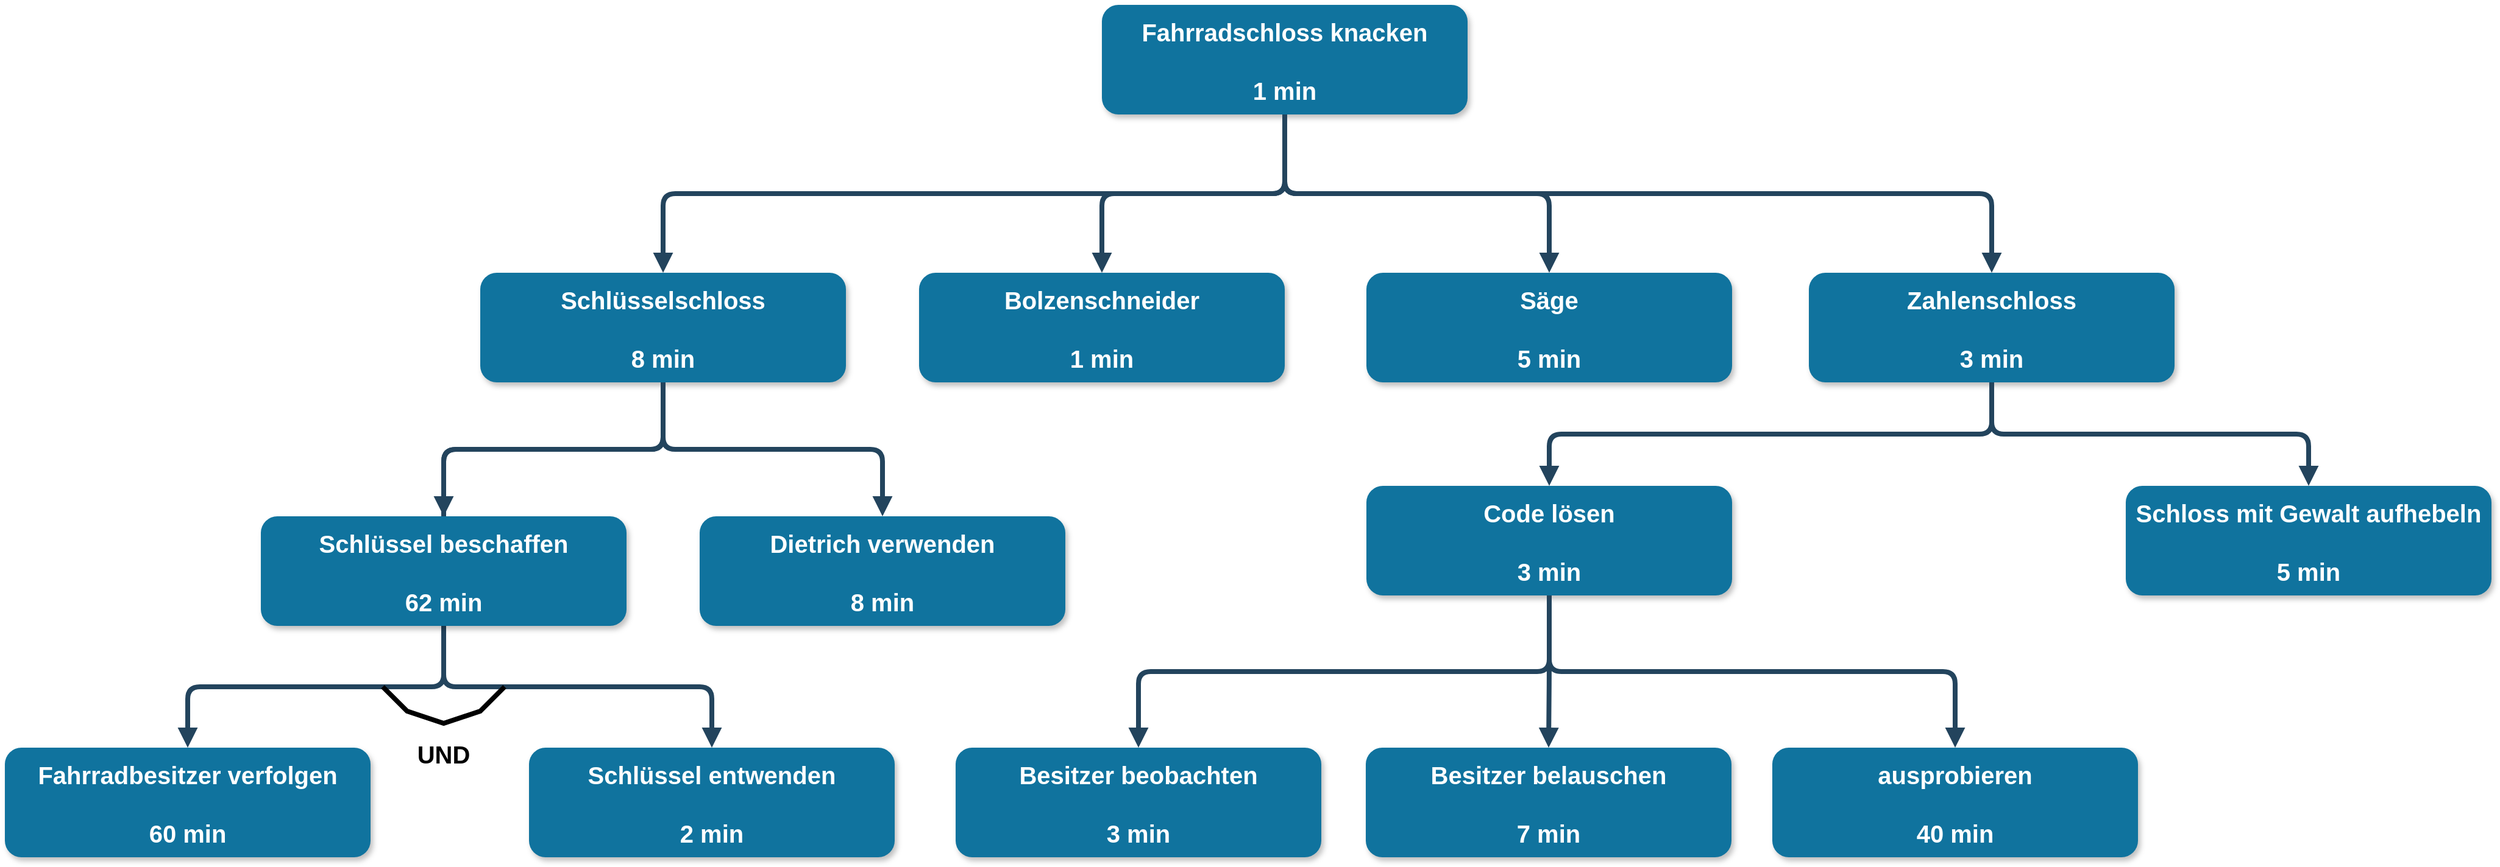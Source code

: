 <mxfile version="18.0.1" type="device"><diagram name="Page-1" id="97916047-d0de-89f5-080d-49f4d83e522f"><mxGraphModel dx="3056.5" dy="898" grid="1" gridSize="10" guides="1" tooltips="1" connect="1" arrows="1" fold="1" page="1" pageScale="1.5" pageWidth="1169" pageHeight="827" background="none" math="0" shadow="0"><root><mxCell id="0"/><mxCell id="1" parent="0"/><mxCell id="2" value="Fahrradschloss knacken&#10;&#10;1 min" style="rounded=1;fillColor=#10739E;strokeColor=none;shadow=1;gradientColor=none;fontStyle=1;fontColor=#FFFFFF;fontSize=20;" parent="1" vertex="1"><mxGeometry x="660" y="180" width="300" height="90" as="geometry"/></mxCell><mxCell id="29" value="" style="edgeStyle=elbowEdgeStyle;elbow=vertical;strokeWidth=4;endArrow=block;endFill=1;fontStyle=1;strokeColor=#23445D;entryX=0.5;entryY=0;entryDx=0;entryDy=0;" parent="1" source="2" target="jnRn10G6-NFVxzJUMvvq-63" edge="1"><mxGeometry x="22" y="165.5" width="100" height="100" as="geometry"><mxPoint x="22" y="265.5" as="sourcePoint"/><mxPoint x="400" y="340" as="targetPoint"/></mxGeometry></mxCell><mxCell id="31" value="" style="edgeStyle=elbowEdgeStyle;elbow=vertical;strokeWidth=4;endArrow=block;endFill=1;fontStyle=1;strokeColor=#23445D;entryX=0.5;entryY=0;entryDx=0;entryDy=0;exitX=0.5;exitY=1;exitDx=0;exitDy=0;" parent="1" source="jnRn10G6-NFVxzJUMvvq-63" target="jnRn10G6-NFVxzJUMvvq-50" edge="1"><mxGeometry x="22" y="165.5" width="100" height="100" as="geometry"><mxPoint x="400" y="410" as="sourcePoint"/><mxPoint x="150.0" y="550" as="targetPoint"/></mxGeometry></mxCell><mxCell id="FU3w9G96KDU8DLYOYFpc-55" value="Zahlenschloss&#10;&#10;3 min" style="rounded=1;fillColor=#10739E;strokeColor=none;shadow=1;gradientColor=none;fontStyle=1;fontColor=#FFFFFF;fontSize=20;" parent="1" vertex="1"><mxGeometry x="1240" y="400" width="300" height="90" as="geometry"/></mxCell><mxCell id="FU3w9G96KDU8DLYOYFpc-56" value="" style="edgeStyle=elbowEdgeStyle;elbow=vertical;strokeWidth=4;endArrow=block;endFill=1;fontStyle=1;strokeColor=#23445D;exitX=0.5;exitY=1;exitDx=0;exitDy=0;entryX=0.5;entryY=0;entryDx=0;entryDy=0;" parent="1" source="2" target="FU3w9G96KDU8DLYOYFpc-55" edge="1"><mxGeometry x="32" y="175.5" width="100" height="100" as="geometry"><mxPoint x="782" y="275.5" as="sourcePoint"/><mxPoint x="500" y="350" as="targetPoint"/></mxGeometry></mxCell><mxCell id="FU3w9G96KDU8DLYOYFpc-57" value="Bolzenschneider&#10;&#10;1 min" style="rounded=1;fillColor=#10739E;strokeColor=none;shadow=1;gradientColor=none;fontStyle=1;fontColor=#FFFFFF;fontSize=20;" parent="1" vertex="1"><mxGeometry x="510" y="400" width="300" height="90" as="geometry"/></mxCell><mxCell id="FU3w9G96KDU8DLYOYFpc-58" value="" style="edgeStyle=elbowEdgeStyle;elbow=vertical;strokeWidth=4;endArrow=block;endFill=1;fontStyle=1;strokeColor=#23445D;exitX=0.5;exitY=1;exitDx=0;exitDy=0;entryX=0.5;entryY=0;entryDx=0;entryDy=0;" parent="1" source="2" target="FU3w9G96KDU8DLYOYFpc-57" edge="1"><mxGeometry x="42" y="185.5" width="100" height="100" as="geometry"><mxPoint x="782" y="275.5" as="sourcePoint"/><mxPoint x="1100" y="347.75" as="targetPoint"/></mxGeometry></mxCell><mxCell id="FU3w9G96KDU8DLYOYFpc-59" value="Säge&#10;&#10;5 min" style="rounded=1;fillColor=#10739E;strokeColor=none;shadow=1;gradientColor=none;fontStyle=1;fontColor=#FFFFFF;fontSize=20;" parent="1" vertex="1"><mxGeometry x="877" y="400" width="300" height="90" as="geometry"/></mxCell><mxCell id="FU3w9G96KDU8DLYOYFpc-60" value="" style="edgeStyle=elbowEdgeStyle;elbow=vertical;strokeWidth=4;endArrow=block;endFill=1;fontStyle=1;strokeColor=#23445D;exitX=0.5;exitY=1;exitDx=0;exitDy=0;entryX=0.5;entryY=0;entryDx=0;entryDy=0;" parent="1" source="2" target="FU3w9G96KDU8DLYOYFpc-59" edge="1"><mxGeometry x="42" y="185.5" width="100" height="100" as="geometry"><mxPoint x="782" y="275.5" as="sourcePoint"/><mxPoint x="1200" y="350" as="targetPoint"/></mxGeometry></mxCell><mxCell id="FU3w9G96KDU8DLYOYFpc-62" value="Fahrradbesitzer verfolgen&#10;&#10;60 min" style="rounded=1;fillColor=#10739E;strokeColor=none;shadow=1;gradientColor=none;fontStyle=1;fontColor=#FFFFFF;fontSize=20;" parent="1" vertex="1"><mxGeometry x="-240" y="790" width="300" height="90" as="geometry"/></mxCell><mxCell id="FU3w9G96KDU8DLYOYFpc-63" value="" style="edgeStyle=elbowEdgeStyle;elbow=vertical;strokeWidth=4;endArrow=block;endFill=1;fontStyle=1;strokeColor=#23445D;entryX=0.5;entryY=0;entryDx=0;entryDy=0;exitX=0.5;exitY=1;exitDx=0;exitDy=0;" parent="1" source="jnRn10G6-NFVxzJUMvvq-50" target="FU3w9G96KDU8DLYOYFpc-62" edge="1"><mxGeometry x="32" y="235.5" width="100" height="100" as="geometry"><mxPoint x="150.0" y="620" as="sourcePoint"/><mxPoint x="160" y="550" as="targetPoint"/></mxGeometry></mxCell><mxCell id="FU3w9G96KDU8DLYOYFpc-65" value="" style="edgeStyle=elbowEdgeStyle;elbow=vertical;strokeWidth=4;endArrow=block;endFill=1;fontStyle=1;strokeColor=#23445D;entryX=0.5;entryY=0;entryDx=0;entryDy=0;exitX=0.5;exitY=1;exitDx=0;exitDy=0;startArrow=none;" parent="1" source="jnRn10G6-NFVxzJUMvvq-50" target="jnRn10G6-NFVxzJUMvvq-62" edge="1"><mxGeometry x="32" y="175.5" width="100" height="100" as="geometry"><mxPoint x="400" y="410" as="sourcePoint"/><mxPoint x="400" y="550" as="targetPoint"/></mxGeometry></mxCell><mxCell id="FU3w9G96KDU8DLYOYFpc-67" value="" style="edgeStyle=elbowEdgeStyle;elbow=vertical;strokeWidth=4;endArrow=block;endFill=1;fontStyle=1;strokeColor=#23445D;entryX=0.5;entryY=0;entryDx=0;entryDy=0;exitX=0.5;exitY=1;exitDx=0;exitDy=0;" parent="1" source="jnRn10G6-NFVxzJUMvvq-63" target="jnRn10G6-NFVxzJUMvvq-52" edge="1"><mxGeometry x="32" y="175.5" width="100" height="100" as="geometry"><mxPoint x="400" y="410" as="sourcePoint"/><mxPoint x="660" y="550" as="targetPoint"/></mxGeometry></mxCell><mxCell id="FU3w9G96KDU8DLYOYFpc-68" value="Code lösen&#10;&#10;3 min" style="rounded=1;fillColor=#10739E;strokeColor=none;shadow=1;gradientColor=none;fontStyle=1;fontColor=#FFFFFF;fontSize=20;" parent="1" vertex="1"><mxGeometry x="877" y="575" width="300" height="90" as="geometry"/></mxCell><mxCell id="FU3w9G96KDU8DLYOYFpc-69" value="" style="edgeStyle=elbowEdgeStyle;elbow=vertical;strokeWidth=4;endArrow=block;endFill=1;fontStyle=1;strokeColor=#23445D;entryX=0.5;entryY=0;entryDx=0;entryDy=0;exitX=0.5;exitY=1;exitDx=0;exitDy=0;" parent="1" source="FU3w9G96KDU8DLYOYFpc-55" target="FU3w9G96KDU8DLYOYFpc-68" edge="1"><mxGeometry x="42" y="185.5" width="100" height="100" as="geometry"><mxPoint x="410" y="420" as="sourcePoint"/><mxPoint x="670" y="560" as="targetPoint"/></mxGeometry></mxCell><mxCell id="FU3w9G96KDU8DLYOYFpc-72" value="Schloss mit Gewalt aufhebeln&#10;&#10;5 min" style="rounded=1;fillColor=#10739E;strokeColor=none;shadow=1;gradientColor=none;fontStyle=1;fontColor=#FFFFFF;fontSize=20;" parent="1" vertex="1"><mxGeometry x="1500" y="575" width="300" height="90" as="geometry"/></mxCell><mxCell id="FU3w9G96KDU8DLYOYFpc-73" value="" style="edgeStyle=elbowEdgeStyle;elbow=vertical;strokeWidth=4;endArrow=block;endFill=1;fontStyle=1;strokeColor=#23445D;exitX=0.5;exitY=1;exitDx=0;exitDy=0;entryX=0.5;entryY=0;entryDx=0;entryDy=0;" parent="1" source="FU3w9G96KDU8DLYOYFpc-55" target="FU3w9G96KDU8DLYOYFpc-72" edge="1"><mxGeometry x="62" y="205.5" width="100" height="100" as="geometry"><mxPoint x="1150" y="420" as="sourcePoint"/><mxPoint x="1240" y="560" as="targetPoint"/></mxGeometry></mxCell><mxCell id="FU3w9G96KDU8DLYOYFpc-74" value="Besitzer beobachten&#10;&#10;3 min" style="rounded=1;fillColor=#10739E;strokeColor=none;shadow=1;gradientColor=none;fontStyle=1;fontColor=#FFFFFF;fontSize=20;" parent="1" vertex="1"><mxGeometry x="540" y="790" width="300" height="90" as="geometry"/></mxCell><mxCell id="FU3w9G96KDU8DLYOYFpc-75" value="Besitzer belauschen&#10;&#10;7 min" style="rounded=1;fillColor=#10739E;strokeColor=none;shadow=1;gradientColor=none;fontStyle=1;fontColor=#FFFFFF;fontSize=20;" parent="1" vertex="1"><mxGeometry x="876.5" y="790" width="300" height="90" as="geometry"/></mxCell><mxCell id="FU3w9G96KDU8DLYOYFpc-77" value="" style="edgeStyle=elbowEdgeStyle;elbow=vertical;strokeWidth=4;endArrow=block;endFill=1;fontStyle=1;strokeColor=#23445D;entryX=0.5;entryY=0;entryDx=0;entryDy=0;exitX=0.5;exitY=1;exitDx=0;exitDy=0;" parent="1" source="FU3w9G96KDU8DLYOYFpc-68" target="FU3w9G96KDU8DLYOYFpc-74" edge="1"><mxGeometry x="-258" y="605.5" width="100" height="100" as="geometry"><mxPoint x="840" y="830" as="sourcePoint"/><mxPoint x="686.75" y="970" as="targetPoint"/></mxGeometry></mxCell><mxCell id="FU3w9G96KDU8DLYOYFpc-78" value="" style="edgeStyle=elbowEdgeStyle;elbow=vertical;strokeWidth=4;endArrow=block;endFill=1;fontStyle=1;strokeColor=#23445D;entryX=0.5;entryY=0;entryDx=0;entryDy=0;exitX=0.5;exitY=1;exitDx=0;exitDy=0;" parent="1" source="FU3w9G96KDU8DLYOYFpc-68" target="FU3w9G96KDU8DLYOYFpc-75" edge="1"><mxGeometry x="62" y="205.5" width="100" height="100" as="geometry"><mxPoint x="1160" y="430" as="sourcePoint"/><mxPoint x="1006.75" y="570" as="targetPoint"/></mxGeometry></mxCell><mxCell id="FU3w9G96KDU8DLYOYFpc-79" value="" style="edgeStyle=elbowEdgeStyle;elbow=vertical;strokeWidth=4;endArrow=block;endFill=1;fontStyle=1;strokeColor=#23445D;entryX=0.5;entryY=0;entryDx=0;entryDy=0;exitX=0.5;exitY=1;exitDx=0;exitDy=0;" parent="1" source="FU3w9G96KDU8DLYOYFpc-68" target="jnRn10G6-NFVxzJUMvvq-58" edge="1"><mxGeometry x="72" y="215.5" width="100" height="100" as="geometry"><mxPoint x="1170" y="440" as="sourcePoint"/><mxPoint x="1260" y="730" as="targetPoint"/></mxGeometry></mxCell><mxCell id="jnRn10G6-NFVxzJUMvvq-52" value="Dietrich verwenden&#10;&#10;8 min" style="rounded=1;fillColor=#10739E;strokeColor=none;shadow=1;gradientColor=none;fontStyle=1;fontColor=#FFFFFF;fontSize=20;" parent="1" vertex="1"><mxGeometry x="330" y="600" width="300" height="90" as="geometry"/></mxCell><mxCell id="jnRn10G6-NFVxzJUMvvq-58" value="ausprobieren&#10;&#10;40 min" style="rounded=1;fillColor=#10739E;strokeColor=none;shadow=1;gradientColor=none;fontStyle=1;fontColor=#FFFFFF;fontSize=20;" parent="1" vertex="1"><mxGeometry x="1210" y="790" width="300" height="90" as="geometry"/></mxCell><mxCell id="jnRn10G6-NFVxzJUMvvq-62" value="Schlüssel entwenden&#10;&#10;2 min" style="rounded=1;fillColor=#10739E;strokeColor=none;shadow=1;gradientColor=none;fontStyle=1;fontColor=#FFFFFF;fontSize=20;" parent="1" vertex="1"><mxGeometry x="190" y="790" width="300" height="90" as="geometry"/></mxCell><mxCell id="jnRn10G6-NFVxzJUMvvq-63" value="Schlüsselschloss&#10;&#10;8 min" style="rounded=1;fillColor=#10739E;strokeColor=none;shadow=1;gradientColor=none;fontStyle=1;fontColor=#FFFFFF;fontSize=20;" parent="1" vertex="1"><mxGeometry x="150" y="400" width="300" height="90" as="geometry"/></mxCell><mxCell id="jnRn10G6-NFVxzJUMvvq-50" value="Schlüssel beschaffen&#10;&#10;62 min" style="rounded=1;fillColor=#10739E;strokeColor=none;shadow=1;gradientColor=none;fontStyle=1;fontColor=#FFFFFF;fontSize=20;" parent="1" vertex="1"><mxGeometry x="-30" y="600" width="300" height="90" as="geometry"/></mxCell><mxCell id="jnRn10G6-NFVxzJUMvvq-64" value="" style="edgeStyle=elbowEdgeStyle;elbow=vertical;strokeWidth=4;endArrow=none;endFill=1;fontStyle=1;strokeColor=#23445D;entryX=0.5;entryY=0;entryDx=0;entryDy=0;exitX=0.5;exitY=1;exitDx=0;exitDy=0;" parent="1" source="jnRn10G6-NFVxzJUMvvq-63" target="jnRn10G6-NFVxzJUMvvq-50" edge="1"><mxGeometry x="32" y="175.5" width="100" height="100" as="geometry"><mxPoint x="360" y="440.0" as="sourcePoint"/><mxPoint x="400" y="660" as="targetPoint"/></mxGeometry></mxCell><mxCell id="uGyTiWQYkLQawKGymf-T-32" value="" style="endArrow=none;html=1;rounded=0;strokeWidth=4;" edge="1" parent="1"><mxGeometry width="50" height="50" relative="1" as="geometry"><mxPoint x="70" y="740" as="sourcePoint"/><mxPoint x="170" y="740" as="targetPoint"/><Array as="points"><mxPoint x="90" y="760"/><mxPoint x="120" y="770"/><mxPoint x="150" y="760"/></Array></mxGeometry></mxCell><mxCell id="uGyTiWQYkLQawKGymf-T-33" value="&lt;font style=&quot;font-size: 20px;&quot;&gt;&lt;b&gt;UND&lt;/b&gt;&lt;/font&gt;" style="text;html=1;strokeColor=none;fillColor=none;align=center;verticalAlign=middle;whiteSpace=wrap;rounded=0;" vertex="1" parent="1"><mxGeometry x="90" y="780" width="60" height="30" as="geometry"/></mxCell></root></mxGraphModel></diagram></mxfile>